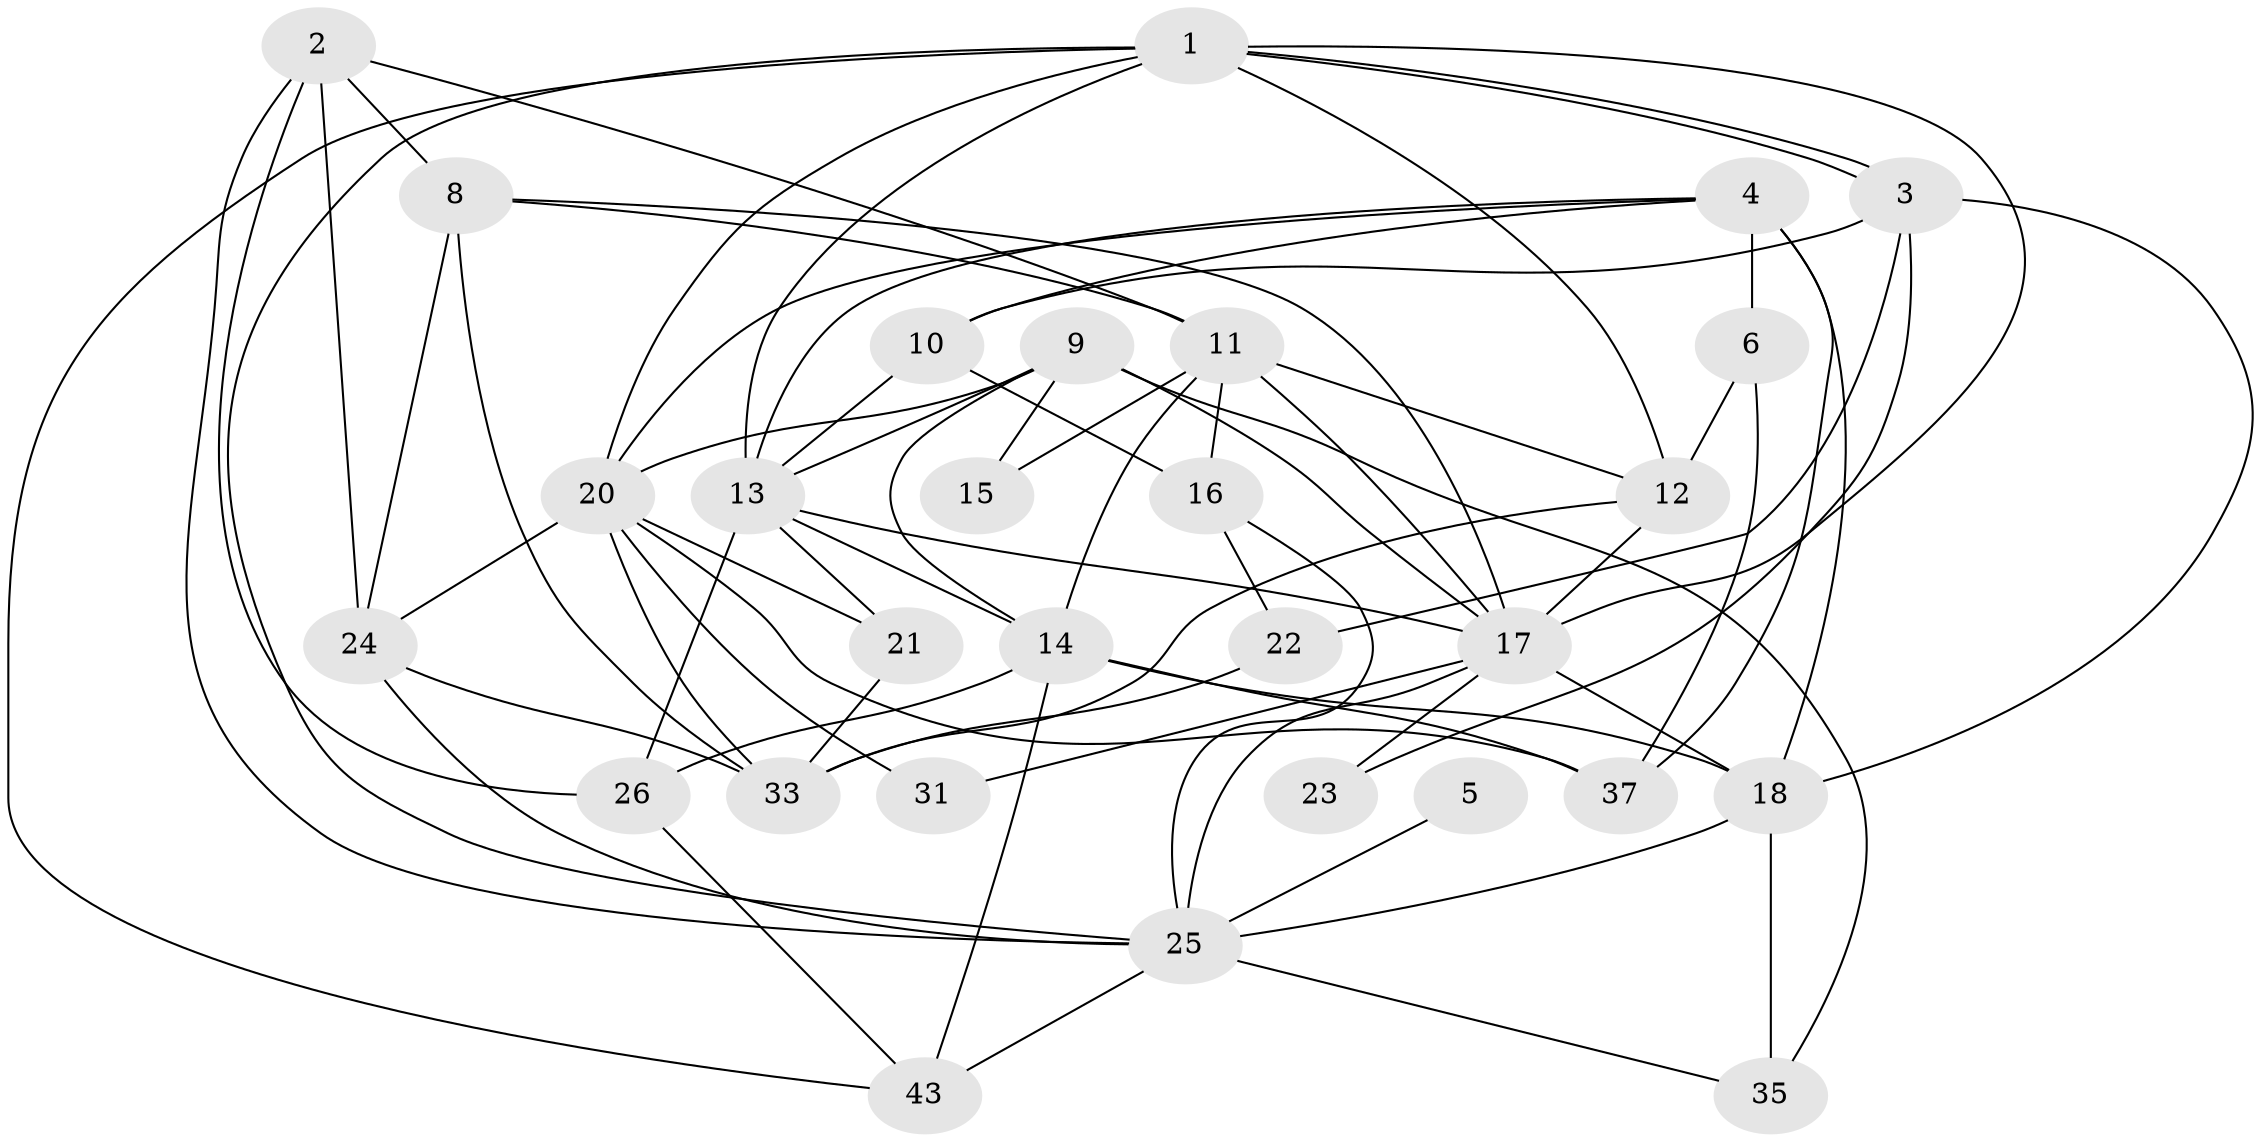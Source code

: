 // Generated by graph-tools (version 1.1) at 2025/24/03/03/25 07:24:00]
// undirected, 29 vertices, 73 edges
graph export_dot {
graph [start="1"]
  node [color=gray90,style=filled];
  1 [super="+51"];
  2 [super="+42"];
  3 [super="+36"];
  4 [super="+7"];
  5;
  6;
  8 [super="+34"];
  9 [super="+41"];
  10 [super="+39"];
  11 [super="+47"];
  12 [super="+28"];
  13 [super="+30"];
  14 [super="+49"];
  15;
  16 [super="+19"];
  17 [super="+38"];
  18 [super="+27"];
  20 [super="+32"];
  21;
  22 [super="+48"];
  23;
  24 [super="+50"];
  25 [super="+29"];
  26;
  31;
  33 [super="+45"];
  35 [super="+46"];
  37 [super="+40"];
  43 [super="+44"];
  1 -- 3;
  1 -- 3;
  1 -- 25;
  1 -- 43;
  1 -- 17;
  1 -- 13;
  1 -- 12;
  1 -- 20;
  2 -- 25;
  2 -- 26;
  2 -- 8 [weight=2];
  2 -- 24;
  2 -- 11;
  3 -- 10;
  3 -- 22;
  3 -- 23;
  3 -- 18;
  4 -- 6;
  4 -- 37;
  4 -- 10;
  4 -- 13;
  4 -- 18;
  4 -- 20;
  5 -- 25 [weight=2];
  6 -- 12 [weight=2];
  6 -- 37;
  8 -- 33;
  8 -- 17;
  8 -- 24;
  8 -- 11;
  9 -- 20;
  9 -- 17;
  9 -- 15;
  9 -- 13;
  9 -- 35;
  9 -- 14;
  10 -- 13;
  10 -- 16;
  11 -- 12;
  11 -- 15;
  11 -- 17;
  11 -- 16 [weight=2];
  11 -- 14;
  12 -- 33;
  12 -- 17;
  13 -- 26;
  13 -- 14;
  13 -- 21;
  13 -- 17;
  14 -- 26;
  14 -- 18;
  14 -- 37;
  14 -- 43;
  16 -- 25;
  16 -- 22;
  17 -- 23;
  17 -- 31;
  17 -- 25;
  17 -- 18;
  18 -- 35;
  18 -- 25;
  20 -- 21;
  20 -- 31;
  20 -- 37;
  20 -- 24;
  20 -- 33;
  21 -- 33;
  22 -- 33;
  24 -- 25;
  24 -- 33;
  25 -- 35;
  25 -- 43;
  26 -- 43;
}
